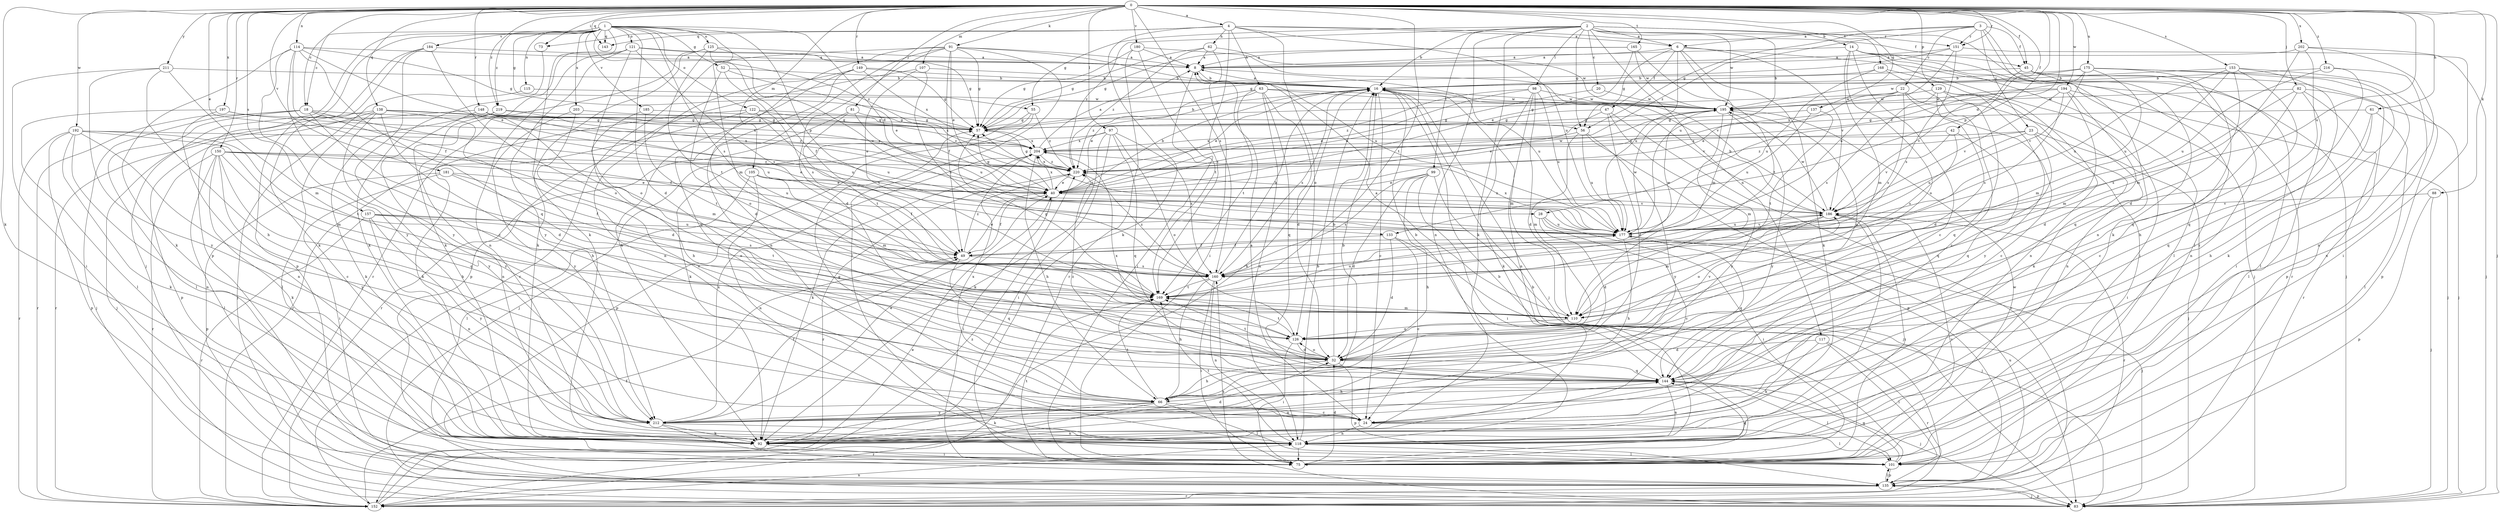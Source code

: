 strict digraph  {
0;
1;
2;
3;
4;
6;
8;
14;
16;
18;
20;
22;
23;
24;
28;
32;
40;
42;
45;
47;
49;
52;
55;
56;
57;
61;
62;
63;
66;
73;
75;
81;
82;
83;
88;
91;
92;
97;
98;
99;
101;
105;
107;
110;
114;
115;
117;
118;
121;
122;
125;
126;
129;
133;
135;
137;
138;
143;
144;
148;
149;
150;
151;
152;
153;
157;
160;
165;
168;
169;
175;
177;
180;
181;
184;
185;
186;
192;
194;
195;
197;
202;
203;
204;
211;
212;
216;
219;
220;
0 -> 4  [label=a];
0 -> 18  [label=c];
0 -> 28  [label=d];
0 -> 40  [label=e];
0 -> 42  [label=f];
0 -> 45  [label=f];
0 -> 61  [label=h];
0 -> 73  [label=i];
0 -> 81  [label=j];
0 -> 82  [label=j];
0 -> 83  [label=j];
0 -> 88  [label=k];
0 -> 91  [label=k];
0 -> 92  [label=k];
0 -> 97  [label=l];
0 -> 105  [label=m];
0 -> 107  [label=m];
0 -> 114  [label=n];
0 -> 129  [label=p];
0 -> 133  [label=p];
0 -> 137  [label=q];
0 -> 138  [label=q];
0 -> 143  [label=q];
0 -> 148  [label=r];
0 -> 149  [label=r];
0 -> 150  [label=r];
0 -> 151  [label=r];
0 -> 153  [label=s];
0 -> 157  [label=s];
0 -> 160  [label=s];
0 -> 165  [label=t];
0 -> 168  [label=t];
0 -> 169  [label=t];
0 -> 175  [label=u];
0 -> 177  [label=u];
0 -> 180  [label=v];
0 -> 181  [label=v];
0 -> 192  [label=w];
0 -> 194  [label=w];
0 -> 197  [label=x];
0 -> 202  [label=x];
0 -> 211  [label=y];
0 -> 216  [label=z];
0 -> 219  [label=z];
1 -> 18  [label=c];
1 -> 28  [label=d];
1 -> 32  [label=d];
1 -> 52  [label=g];
1 -> 55  [label=g];
1 -> 83  [label=j];
1 -> 92  [label=k];
1 -> 110  [label=m];
1 -> 115  [label=n];
1 -> 121  [label=o];
1 -> 122  [label=o];
1 -> 125  [label=o];
1 -> 133  [label=p];
1 -> 135  [label=p];
1 -> 143  [label=q];
1 -> 160  [label=s];
1 -> 184  [label=v];
1 -> 185  [label=v];
1 -> 203  [label=x];
1 -> 219  [label=z];
1 -> 220  [label=z];
2 -> 6  [label=a];
2 -> 14  [label=b];
2 -> 16  [label=b];
2 -> 20  [label=c];
2 -> 55  [label=g];
2 -> 56  [label=g];
2 -> 92  [label=k];
2 -> 98  [label=l];
2 -> 99  [label=l];
2 -> 101  [label=l];
2 -> 117  [label=n];
2 -> 118  [label=n];
2 -> 151  [label=r];
2 -> 177  [label=u];
2 -> 195  [label=w];
2 -> 220  [label=z];
3 -> 6  [label=a];
3 -> 22  [label=c];
3 -> 23  [label=c];
3 -> 45  [label=f];
3 -> 56  [label=g];
3 -> 92  [label=k];
3 -> 118  [label=n];
3 -> 151  [label=r];
3 -> 220  [label=z];
4 -> 6  [label=a];
4 -> 45  [label=f];
4 -> 62  [label=h];
4 -> 63  [label=h];
4 -> 73  [label=i];
4 -> 92  [label=k];
4 -> 126  [label=o];
4 -> 143  [label=q];
4 -> 169  [label=t];
4 -> 177  [label=u];
6 -> 8  [label=a];
6 -> 47  [label=f];
6 -> 56  [label=g];
6 -> 83  [label=j];
6 -> 92  [label=k];
6 -> 110  [label=m];
6 -> 177  [label=u];
6 -> 186  [label=v];
8 -> 16  [label=b];
8 -> 75  [label=i];
8 -> 177  [label=u];
14 -> 8  [label=a];
14 -> 24  [label=c];
14 -> 75  [label=i];
14 -> 83  [label=j];
14 -> 101  [label=l];
14 -> 110  [label=m];
14 -> 126  [label=o];
14 -> 152  [label=r];
16 -> 8  [label=a];
16 -> 24  [label=c];
16 -> 40  [label=e];
16 -> 83  [label=j];
16 -> 110  [label=m];
16 -> 160  [label=s];
16 -> 195  [label=w];
18 -> 32  [label=d];
18 -> 49  [label=f];
18 -> 56  [label=g];
18 -> 83  [label=j];
18 -> 101  [label=l];
18 -> 152  [label=r];
18 -> 177  [label=u];
20 -> 40  [label=e];
20 -> 195  [label=w];
22 -> 24  [label=c];
22 -> 40  [label=e];
22 -> 57  [label=g];
22 -> 118  [label=n];
22 -> 160  [label=s];
22 -> 195  [label=w];
23 -> 75  [label=i];
23 -> 83  [label=j];
23 -> 144  [label=q];
23 -> 177  [label=u];
23 -> 204  [label=x];
23 -> 220  [label=z];
24 -> 8  [label=a];
24 -> 57  [label=g];
24 -> 101  [label=l];
24 -> 118  [label=n];
28 -> 24  [label=c];
28 -> 32  [label=d];
28 -> 75  [label=i];
28 -> 177  [label=u];
32 -> 16  [label=b];
32 -> 66  [label=h];
32 -> 126  [label=o];
32 -> 135  [label=p];
32 -> 144  [label=q];
32 -> 169  [label=t];
32 -> 204  [label=x];
40 -> 16  [label=b];
40 -> 49  [label=f];
40 -> 57  [label=g];
40 -> 75  [label=i];
40 -> 186  [label=v];
40 -> 204  [label=x];
42 -> 144  [label=q];
42 -> 160  [label=s];
42 -> 186  [label=v];
42 -> 204  [label=x];
45 -> 16  [label=b];
45 -> 101  [label=l];
45 -> 118  [label=n];
45 -> 135  [label=p];
45 -> 186  [label=v];
47 -> 32  [label=d];
47 -> 40  [label=e];
47 -> 57  [label=g];
47 -> 152  [label=r];
47 -> 212  [label=y];
49 -> 40  [label=e];
49 -> 144  [label=q];
49 -> 160  [label=s];
49 -> 195  [label=w];
49 -> 220  [label=z];
52 -> 16  [label=b];
52 -> 40  [label=e];
52 -> 126  [label=o];
52 -> 160  [label=s];
55 -> 57  [label=g];
55 -> 83  [label=j];
55 -> 92  [label=k];
55 -> 220  [label=z];
56 -> 110  [label=m];
56 -> 135  [label=p];
56 -> 177  [label=u];
56 -> 204  [label=x];
56 -> 212  [label=y];
57 -> 16  [label=b];
57 -> 204  [label=x];
61 -> 57  [label=g];
61 -> 66  [label=h];
61 -> 101  [label=l];
61 -> 144  [label=q];
62 -> 8  [label=a];
62 -> 57  [label=g];
62 -> 75  [label=i];
62 -> 195  [label=w];
62 -> 220  [label=z];
63 -> 32  [label=d];
63 -> 40  [label=e];
63 -> 118  [label=n];
63 -> 144  [label=q];
63 -> 169  [label=t];
63 -> 186  [label=v];
63 -> 195  [label=w];
63 -> 220  [label=z];
66 -> 16  [label=b];
66 -> 24  [label=c];
66 -> 92  [label=k];
66 -> 101  [label=l];
66 -> 152  [label=r];
66 -> 169  [label=t];
66 -> 204  [label=x];
66 -> 212  [label=y];
73 -> 92  [label=k];
75 -> 32  [label=d];
75 -> 144  [label=q];
75 -> 169  [label=t];
75 -> 186  [label=v];
75 -> 195  [label=w];
81 -> 57  [label=g];
81 -> 152  [label=r];
81 -> 169  [label=t];
81 -> 177  [label=u];
82 -> 24  [label=c];
82 -> 83  [label=j];
82 -> 101  [label=l];
82 -> 152  [label=r];
82 -> 160  [label=s];
82 -> 195  [label=w];
83 -> 135  [label=p];
83 -> 160  [label=s];
88 -> 83  [label=j];
88 -> 135  [label=p];
88 -> 186  [label=v];
91 -> 8  [label=a];
91 -> 32  [label=d];
91 -> 40  [label=e];
91 -> 49  [label=f];
91 -> 57  [label=g];
91 -> 92  [label=k];
91 -> 101  [label=l];
91 -> 118  [label=n];
91 -> 152  [label=r];
91 -> 177  [label=u];
92 -> 16  [label=b];
92 -> 32  [label=d];
92 -> 75  [label=i];
92 -> 144  [label=q];
97 -> 75  [label=i];
97 -> 92  [label=k];
97 -> 126  [label=o];
97 -> 135  [label=p];
97 -> 144  [label=q];
97 -> 160  [label=s];
97 -> 204  [label=x];
98 -> 32  [label=d];
98 -> 40  [label=e];
98 -> 92  [label=k];
98 -> 118  [label=n];
98 -> 177  [label=u];
98 -> 195  [label=w];
98 -> 220  [label=z];
99 -> 32  [label=d];
99 -> 40  [label=e];
99 -> 66  [label=h];
99 -> 75  [label=i];
99 -> 83  [label=j];
99 -> 160  [label=s];
101 -> 16  [label=b];
101 -> 135  [label=p];
101 -> 144  [label=q];
105 -> 40  [label=e];
105 -> 49  [label=f];
105 -> 101  [label=l];
105 -> 110  [label=m];
105 -> 118  [label=n];
107 -> 16  [label=b];
107 -> 135  [label=p];
107 -> 160  [label=s];
107 -> 169  [label=t];
110 -> 8  [label=a];
110 -> 126  [label=o];
114 -> 8  [label=a];
114 -> 24  [label=c];
114 -> 40  [label=e];
114 -> 49  [label=f];
114 -> 57  [label=g];
114 -> 92  [label=k];
114 -> 144  [label=q];
114 -> 212  [label=y];
115 -> 83  [label=j];
115 -> 195  [label=w];
117 -> 32  [label=d];
117 -> 92  [label=k];
117 -> 101  [label=l];
117 -> 152  [label=r];
118 -> 16  [label=b];
118 -> 75  [label=i];
118 -> 101  [label=l];
118 -> 169  [label=t];
121 -> 8  [label=a];
121 -> 57  [label=g];
121 -> 92  [label=k];
121 -> 118  [label=n];
121 -> 126  [label=o];
121 -> 160  [label=s];
121 -> 212  [label=y];
122 -> 57  [label=g];
122 -> 92  [label=k];
122 -> 152  [label=r];
122 -> 177  [label=u];
122 -> 220  [label=z];
125 -> 8  [label=a];
125 -> 49  [label=f];
125 -> 92  [label=k];
125 -> 152  [label=r];
125 -> 169  [label=t];
125 -> 177  [label=u];
126 -> 32  [label=d];
126 -> 75  [label=i];
126 -> 169  [label=t];
126 -> 186  [label=v];
129 -> 32  [label=d];
129 -> 92  [label=k];
129 -> 144  [label=q];
129 -> 160  [label=s];
129 -> 195  [label=w];
129 -> 212  [label=y];
133 -> 24  [label=c];
133 -> 32  [label=d];
133 -> 49  [label=f];
133 -> 83  [label=j];
135 -> 16  [label=b];
135 -> 83  [label=j];
135 -> 101  [label=l];
135 -> 152  [label=r];
135 -> 177  [label=u];
137 -> 57  [label=g];
137 -> 169  [label=t];
137 -> 177  [label=u];
138 -> 32  [label=d];
138 -> 57  [label=g];
138 -> 66  [label=h];
138 -> 83  [label=j];
138 -> 101  [label=l];
138 -> 135  [label=p];
138 -> 212  [label=y];
138 -> 220  [label=z];
144 -> 16  [label=b];
144 -> 66  [label=h];
144 -> 83  [label=j];
144 -> 101  [label=l];
144 -> 118  [label=n];
144 -> 220  [label=z];
148 -> 57  [label=g];
148 -> 110  [label=m];
148 -> 152  [label=r];
148 -> 177  [label=u];
148 -> 204  [label=x];
148 -> 212  [label=y];
148 -> 220  [label=z];
149 -> 16  [label=b];
149 -> 32  [label=d];
149 -> 57  [label=g];
149 -> 118  [label=n];
149 -> 144  [label=q];
149 -> 204  [label=x];
150 -> 40  [label=e];
150 -> 66  [label=h];
150 -> 92  [label=k];
150 -> 101  [label=l];
150 -> 144  [label=q];
150 -> 152  [label=r];
150 -> 177  [label=u];
150 -> 212  [label=y];
150 -> 220  [label=z];
151 -> 8  [label=a];
151 -> 57  [label=g];
151 -> 83  [label=j];
151 -> 160  [label=s];
151 -> 177  [label=u];
152 -> 40  [label=e];
152 -> 49  [label=f];
152 -> 118  [label=n];
152 -> 220  [label=z];
153 -> 16  [label=b];
153 -> 66  [label=h];
153 -> 110  [label=m];
153 -> 135  [label=p];
153 -> 144  [label=q];
153 -> 177  [label=u];
153 -> 212  [label=y];
157 -> 118  [label=n];
157 -> 152  [label=r];
157 -> 160  [label=s];
157 -> 169  [label=t];
157 -> 177  [label=u];
157 -> 212  [label=y];
160 -> 16  [label=b];
160 -> 66  [label=h];
160 -> 75  [label=i];
160 -> 118  [label=n];
160 -> 169  [label=t];
160 -> 220  [label=z];
165 -> 8  [label=a];
165 -> 40  [label=e];
165 -> 57  [label=g];
165 -> 169  [label=t];
165 -> 195  [label=w];
168 -> 16  [label=b];
168 -> 24  [label=c];
168 -> 118  [label=n];
168 -> 177  [label=u];
169 -> 57  [label=g];
169 -> 110  [label=m];
169 -> 177  [label=u];
175 -> 16  [label=b];
175 -> 75  [label=i];
175 -> 92  [label=k];
175 -> 144  [label=q];
175 -> 177  [label=u];
175 -> 186  [label=v];
175 -> 195  [label=w];
175 -> 220  [label=z];
177 -> 49  [label=f];
177 -> 57  [label=g];
177 -> 66  [label=h];
177 -> 83  [label=j];
177 -> 144  [label=q];
177 -> 186  [label=v];
177 -> 195  [label=w];
177 -> 204  [label=x];
180 -> 8  [label=a];
180 -> 57  [label=g];
180 -> 152  [label=r];
180 -> 169  [label=t];
180 -> 186  [label=v];
181 -> 40  [label=e];
181 -> 49  [label=f];
181 -> 75  [label=i];
181 -> 126  [label=o];
181 -> 135  [label=p];
184 -> 8  [label=a];
184 -> 92  [label=k];
184 -> 126  [label=o];
184 -> 135  [label=p];
184 -> 212  [label=y];
185 -> 57  [label=g];
185 -> 66  [label=h];
185 -> 169  [label=t];
186 -> 16  [label=b];
186 -> 75  [label=i];
186 -> 110  [label=m];
186 -> 118  [label=n];
186 -> 126  [label=o];
186 -> 152  [label=r];
186 -> 177  [label=u];
186 -> 195  [label=w];
186 -> 220  [label=z];
192 -> 24  [label=c];
192 -> 92  [label=k];
192 -> 110  [label=m];
192 -> 118  [label=n];
192 -> 135  [label=p];
192 -> 152  [label=r];
192 -> 169  [label=t];
192 -> 204  [label=x];
194 -> 32  [label=d];
194 -> 83  [label=j];
194 -> 110  [label=m];
194 -> 160  [label=s];
194 -> 186  [label=v];
194 -> 195  [label=w];
194 -> 204  [label=x];
195 -> 57  [label=g];
195 -> 110  [label=m];
195 -> 126  [label=o];
195 -> 212  [label=y];
197 -> 57  [label=g];
197 -> 101  [label=l];
197 -> 118  [label=n];
197 -> 204  [label=x];
202 -> 8  [label=a];
202 -> 32  [label=d];
202 -> 75  [label=i];
202 -> 110  [label=m];
202 -> 118  [label=n];
203 -> 24  [label=c];
203 -> 57  [label=g];
203 -> 212  [label=y];
204 -> 8  [label=a];
204 -> 66  [label=h];
204 -> 92  [label=k];
204 -> 220  [label=z];
211 -> 16  [label=b];
211 -> 66  [label=h];
211 -> 75  [label=i];
211 -> 110  [label=m];
211 -> 212  [label=y];
212 -> 40  [label=e];
212 -> 49  [label=f];
212 -> 75  [label=i];
212 -> 92  [label=k];
212 -> 118  [label=n];
212 -> 204  [label=x];
216 -> 16  [label=b];
216 -> 118  [label=n];
216 -> 144  [label=q];
216 -> 177  [label=u];
219 -> 40  [label=e];
219 -> 57  [label=g];
219 -> 92  [label=k];
219 -> 118  [label=n];
220 -> 40  [label=e];
220 -> 57  [label=g];
220 -> 152  [label=r];
220 -> 195  [label=w];
220 -> 204  [label=x];
}
